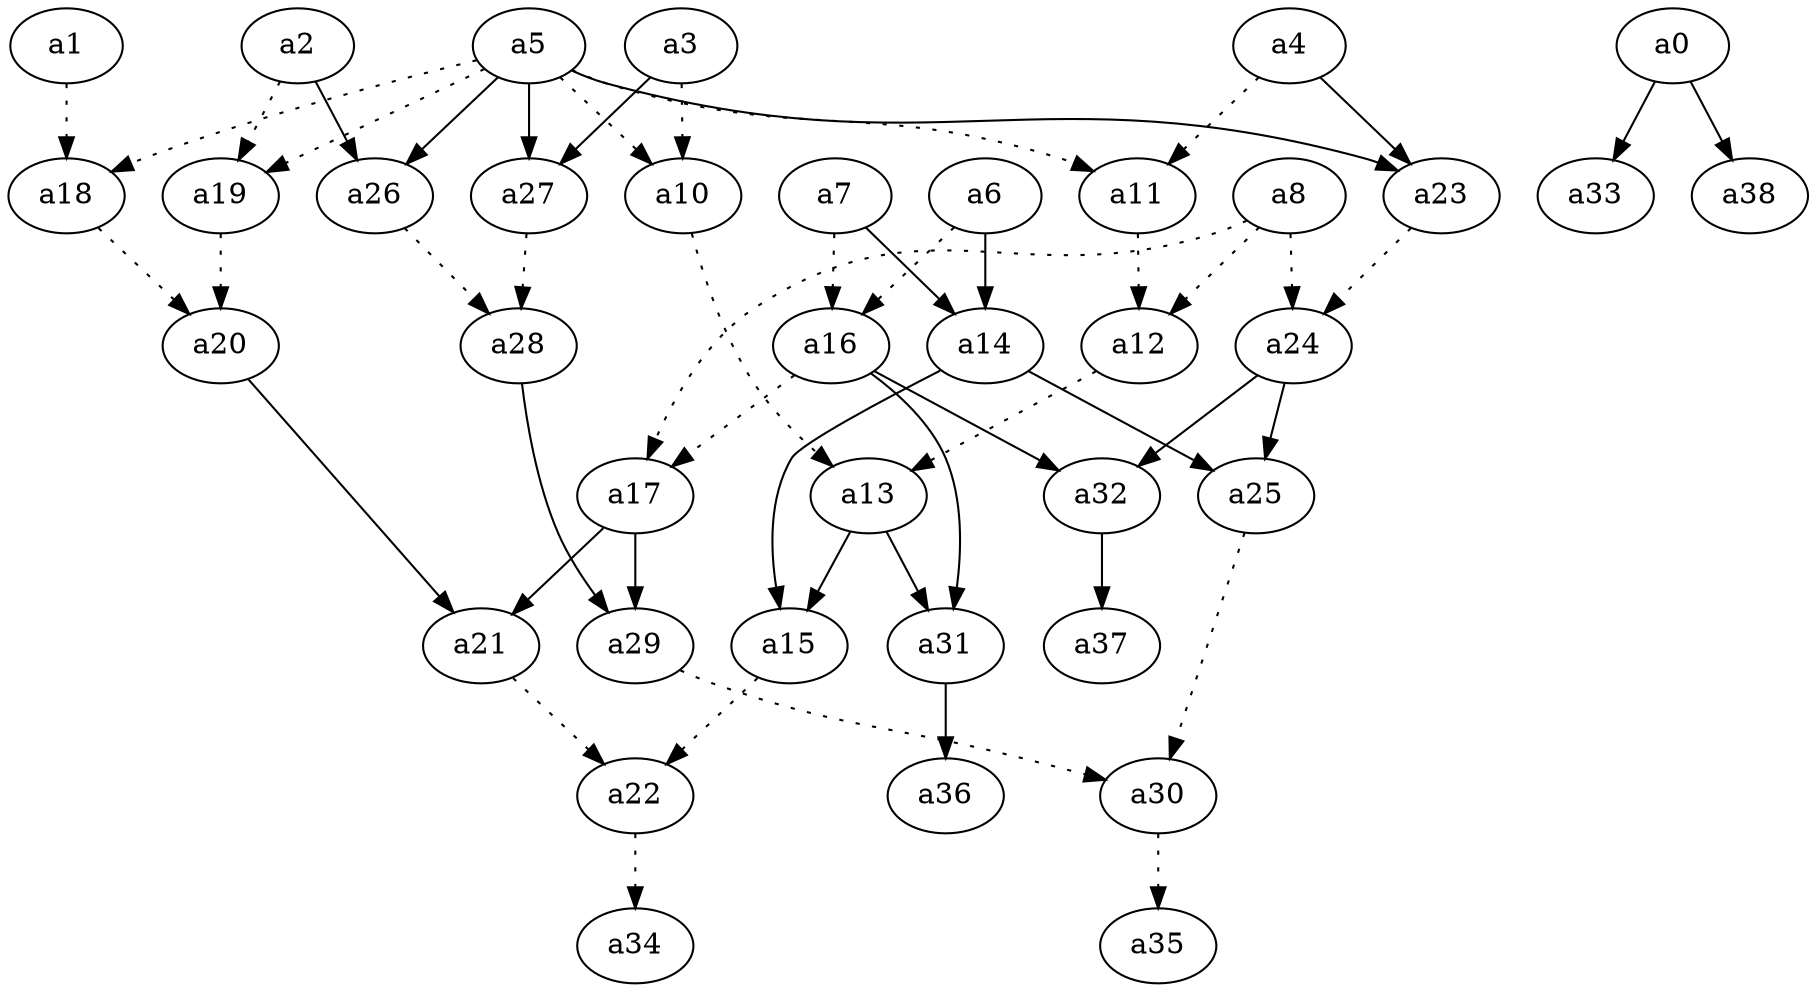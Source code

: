 digraph G1 {
 a3 ->  a10[ label=""  ,style=dotted,color= "black"];
 a5 ->  a10[ label=""  ,style=dotted,color= "black"];
 a4 ->  a11[ label=""  ,style=dotted,color= "black"];
 a5 ->  a11[ label=""  ,style=dotted,color= "black"];
 a8 ->  a12[ label=""  ,style=dotted,color= "black"];
 a11 ->  a12[ label=""  ,style=dotted,color= "black"];
 a10 ->  a13[ label=""  ,style=dotted,color= "black"];
 a12 ->  a13[ label=""  ,style=dotted,color= "black"];
 a6 ->  a14[ label="" ,color= "black"];
 a7 ->  a14[ label="" ,color= "black"];
 a13 ->  a15[ label="" ,color= "black"];
 a14 ->  a15[ label="" ,color= "black"];
 a6 ->  a16[ label=""  ,style=dotted,color= "black"];
 a7 ->  a16[ label=""  ,style=dotted,color= "black"];
 a8 ->  a17[ label=""  ,style=dotted,color= "black"];
 a16 ->  a17[ label=""  ,style=dotted,color= "black"];
 a1 ->  a18[ label=""  ,style=dotted,color= "black"];
 a5 ->  a18[ label=""  ,style=dotted,color= "black"];
 a2 ->  a19[ label=""  ,style=dotted,color= "black"];
 a5 ->  a19[ label=""  ,style=dotted,color= "black"];
 a18 ->  a20[ label=""  ,style=dotted,color= "black"];
 a19 ->  a20[ label=""  ,style=dotted,color= "black"];
 a17 ->  a21[ label="" ,color= "black"];
 a20 ->  a21[ label="" ,color= "black"];
 a15 ->  a22[ label=""  ,style=dotted,color= "black"];
 a21 ->  a22[ label=""  ,style=dotted,color= "black"];
 a4 ->  a23[ label="" ,color= "black"];
 a5 ->  a23[ label="" ,color= "black"];
 a8 ->  a24[ label=""  ,style=dotted,color= "black"];
 a23 ->  a24[ label=""  ,style=dotted,color= "black"];
 a14 ->  a25[ label="" ,color= "black"];
 a24 ->  a25[ label="" ,color= "black"];
 a2 ->  a26[ label="" ,color= "black"];
 a5 ->  a26[ label="" ,color= "black"];
 a3 ->  a27[ label="" ,color= "black"];
 a5 ->  a27[ label="" ,color= "black"];
 a26 ->  a28[ label=""  ,style=dotted,color= "black"];
 a27 ->  a28[ label=""  ,style=dotted,color= "black"];
 a17 ->  a29[ label="" ,color= "black"];
 a28 ->  a29[ label="" ,color= "black"];
 a25 ->  a30[ label=""  ,style=dotted,color= "black"];
 a29 ->  a30[ label=""  ,style=dotted,color= "black"];
 a13 ->  a31[ label="" ,color= "black"];
 a16 ->  a31[ label="" ,color= "black"];
 a16 ->  a32[ label="" ,color= "black"];
 a24 ->  a32[ label="" ,color= "black"];
 a0 ->  a33[ label="" ,color= "black"];
 a22 ->  a34[ label=""  ,style=dotted,color= "black"];
 a30 ->  a35[ label=""  ,style=dotted,color= "black"];
 a31 ->  a36[ label="" ,color= "black"];
 a32 ->  a37[ label="" ,color= "black"];
 a0 ->  a38[ label="" ,color= "black"];
}
